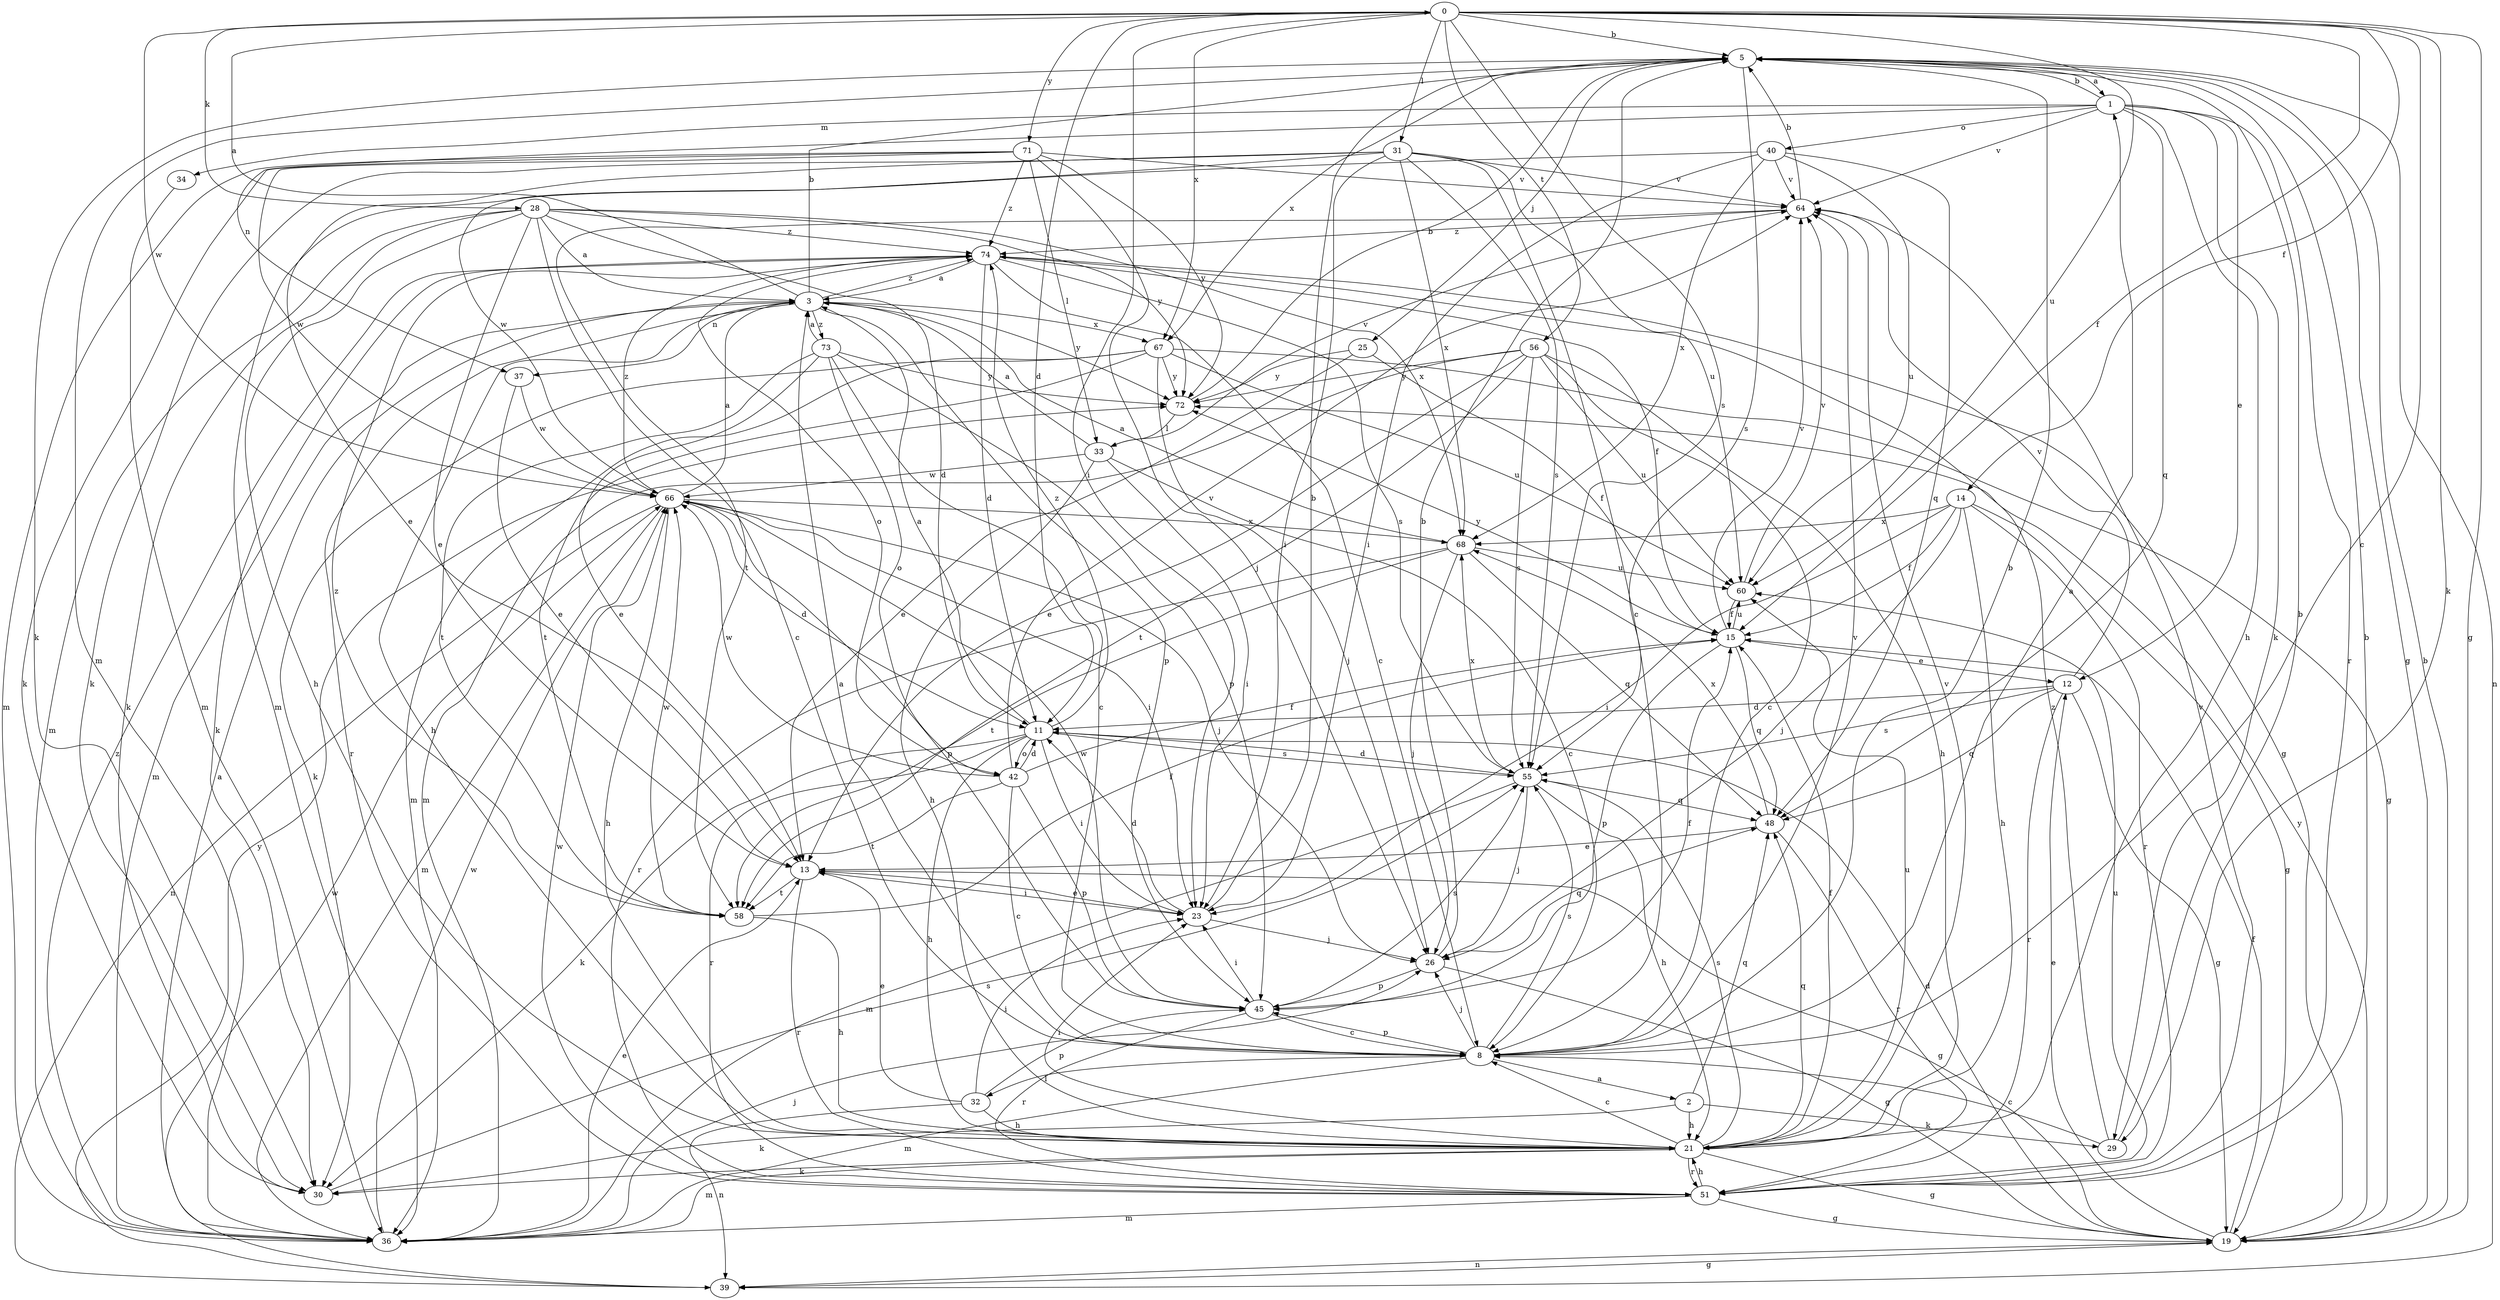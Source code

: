 strict digraph  {
0;
1;
2;
3;
5;
8;
11;
12;
13;
14;
15;
19;
21;
23;
25;
26;
28;
29;
30;
31;
32;
33;
34;
36;
37;
39;
40;
42;
45;
48;
51;
55;
56;
58;
60;
64;
66;
67;
68;
71;
72;
73;
74;
0 -> 5  [label=b];
0 -> 8  [label=c];
0 -> 11  [label=d];
0 -> 14  [label=f];
0 -> 15  [label=f];
0 -> 19  [label=g];
0 -> 23  [label=i];
0 -> 28  [label=k];
0 -> 29  [label=k];
0 -> 31  [label=l];
0 -> 55  [label=s];
0 -> 56  [label=t];
0 -> 60  [label=u];
0 -> 66  [label=w];
0 -> 67  [label=x];
0 -> 71  [label=y];
1 -> 5  [label=b];
1 -> 12  [label=e];
1 -> 21  [label=h];
1 -> 29  [label=k];
1 -> 34  [label=m];
1 -> 37  [label=n];
1 -> 40  [label=o];
1 -> 48  [label=q];
1 -> 51  [label=r];
1 -> 64  [label=v];
2 -> 21  [label=h];
2 -> 29  [label=k];
2 -> 30  [label=k];
2 -> 48  [label=q];
3 -> 0  [label=a];
3 -> 5  [label=b];
3 -> 21  [label=h];
3 -> 36  [label=m];
3 -> 37  [label=n];
3 -> 45  [label=p];
3 -> 51  [label=r];
3 -> 67  [label=x];
3 -> 72  [label=y];
3 -> 73  [label=z];
3 -> 74  [label=z];
5 -> 1  [label=a];
5 -> 19  [label=g];
5 -> 25  [label=j];
5 -> 30  [label=k];
5 -> 36  [label=m];
5 -> 39  [label=n];
5 -> 55  [label=s];
5 -> 67  [label=x];
8 -> 1  [label=a];
8 -> 2  [label=a];
8 -> 3  [label=a];
8 -> 5  [label=b];
8 -> 26  [label=j];
8 -> 32  [label=l];
8 -> 36  [label=m];
8 -> 45  [label=p];
8 -> 55  [label=s];
8 -> 64  [label=v];
11 -> 3  [label=a];
11 -> 21  [label=h];
11 -> 23  [label=i];
11 -> 30  [label=k];
11 -> 42  [label=o];
11 -> 51  [label=r];
11 -> 55  [label=s];
11 -> 74  [label=z];
12 -> 11  [label=d];
12 -> 19  [label=g];
12 -> 48  [label=q];
12 -> 51  [label=r];
12 -> 55  [label=s];
12 -> 64  [label=v];
13 -> 19  [label=g];
13 -> 23  [label=i];
13 -> 51  [label=r];
13 -> 58  [label=t];
14 -> 15  [label=f];
14 -> 19  [label=g];
14 -> 21  [label=h];
14 -> 23  [label=i];
14 -> 26  [label=j];
14 -> 51  [label=r];
14 -> 68  [label=x];
15 -> 12  [label=e];
15 -> 45  [label=p];
15 -> 48  [label=q];
15 -> 60  [label=u];
15 -> 64  [label=v];
15 -> 72  [label=y];
19 -> 5  [label=b];
19 -> 11  [label=d];
19 -> 12  [label=e];
19 -> 15  [label=f];
19 -> 39  [label=n];
19 -> 72  [label=y];
21 -> 8  [label=c];
21 -> 15  [label=f];
21 -> 19  [label=g];
21 -> 23  [label=i];
21 -> 30  [label=k];
21 -> 36  [label=m];
21 -> 48  [label=q];
21 -> 51  [label=r];
21 -> 55  [label=s];
21 -> 60  [label=u];
21 -> 64  [label=v];
23 -> 5  [label=b];
23 -> 11  [label=d];
23 -> 13  [label=e];
23 -> 26  [label=j];
25 -> 13  [label=e];
25 -> 15  [label=f];
25 -> 72  [label=y];
26 -> 5  [label=b];
26 -> 19  [label=g];
26 -> 45  [label=p];
26 -> 48  [label=q];
28 -> 3  [label=a];
28 -> 8  [label=c];
28 -> 11  [label=d];
28 -> 13  [label=e];
28 -> 21  [label=h];
28 -> 30  [label=k];
28 -> 36  [label=m];
28 -> 68  [label=x];
28 -> 72  [label=y];
28 -> 74  [label=z];
29 -> 5  [label=b];
29 -> 8  [label=c];
29 -> 74  [label=z];
30 -> 55  [label=s];
31 -> 8  [label=c];
31 -> 13  [label=e];
31 -> 23  [label=i];
31 -> 30  [label=k];
31 -> 55  [label=s];
31 -> 60  [label=u];
31 -> 64  [label=v];
31 -> 66  [label=w];
31 -> 68  [label=x];
32 -> 13  [label=e];
32 -> 21  [label=h];
32 -> 23  [label=i];
32 -> 39  [label=n];
32 -> 45  [label=p];
33 -> 3  [label=a];
33 -> 8  [label=c];
33 -> 21  [label=h];
33 -> 23  [label=i];
33 -> 64  [label=v];
33 -> 66  [label=w];
34 -> 36  [label=m];
36 -> 3  [label=a];
36 -> 13  [label=e];
36 -> 26  [label=j];
36 -> 66  [label=w];
36 -> 74  [label=z];
37 -> 13  [label=e];
37 -> 66  [label=w];
39 -> 19  [label=g];
39 -> 66  [label=w];
39 -> 72  [label=y];
40 -> 23  [label=i];
40 -> 36  [label=m];
40 -> 48  [label=q];
40 -> 60  [label=u];
40 -> 64  [label=v];
40 -> 68  [label=x];
42 -> 8  [label=c];
42 -> 11  [label=d];
42 -> 15  [label=f];
42 -> 45  [label=p];
42 -> 58  [label=t];
42 -> 64  [label=v];
42 -> 66  [label=w];
45 -> 8  [label=c];
45 -> 15  [label=f];
45 -> 23  [label=i];
45 -> 51  [label=r];
45 -> 55  [label=s];
45 -> 66  [label=w];
48 -> 13  [label=e];
48 -> 51  [label=r];
48 -> 68  [label=x];
51 -> 5  [label=b];
51 -> 19  [label=g];
51 -> 21  [label=h];
51 -> 36  [label=m];
51 -> 60  [label=u];
51 -> 64  [label=v];
51 -> 66  [label=w];
55 -> 11  [label=d];
55 -> 21  [label=h];
55 -> 26  [label=j];
55 -> 36  [label=m];
55 -> 48  [label=q];
55 -> 68  [label=x];
56 -> 8  [label=c];
56 -> 13  [label=e];
56 -> 21  [label=h];
56 -> 36  [label=m];
56 -> 55  [label=s];
56 -> 58  [label=t];
56 -> 60  [label=u];
56 -> 72  [label=y];
58 -> 15  [label=f];
58 -> 21  [label=h];
58 -> 66  [label=w];
58 -> 74  [label=z];
60 -> 15  [label=f];
60 -> 64  [label=v];
64 -> 5  [label=b];
64 -> 58  [label=t];
64 -> 74  [label=z];
66 -> 3  [label=a];
66 -> 11  [label=d];
66 -> 21  [label=h];
66 -> 23  [label=i];
66 -> 26  [label=j];
66 -> 36  [label=m];
66 -> 39  [label=n];
66 -> 45  [label=p];
66 -> 68  [label=x];
66 -> 74  [label=z];
67 -> 19  [label=g];
67 -> 26  [label=j];
67 -> 30  [label=k];
67 -> 36  [label=m];
67 -> 58  [label=t];
67 -> 60  [label=u];
67 -> 72  [label=y];
68 -> 3  [label=a];
68 -> 26  [label=j];
68 -> 48  [label=q];
68 -> 51  [label=r];
68 -> 58  [label=t];
68 -> 60  [label=u];
71 -> 26  [label=j];
71 -> 30  [label=k];
71 -> 33  [label=l];
71 -> 36  [label=m];
71 -> 64  [label=v];
71 -> 66  [label=w];
71 -> 72  [label=y];
71 -> 74  [label=z];
72 -> 5  [label=b];
72 -> 33  [label=l];
73 -> 3  [label=a];
73 -> 8  [label=c];
73 -> 13  [label=e];
73 -> 42  [label=o];
73 -> 45  [label=p];
73 -> 58  [label=t];
73 -> 72  [label=y];
74 -> 3  [label=a];
74 -> 8  [label=c];
74 -> 11  [label=d];
74 -> 15  [label=f];
74 -> 19  [label=g];
74 -> 30  [label=k];
74 -> 42  [label=o];
74 -> 55  [label=s];
}
